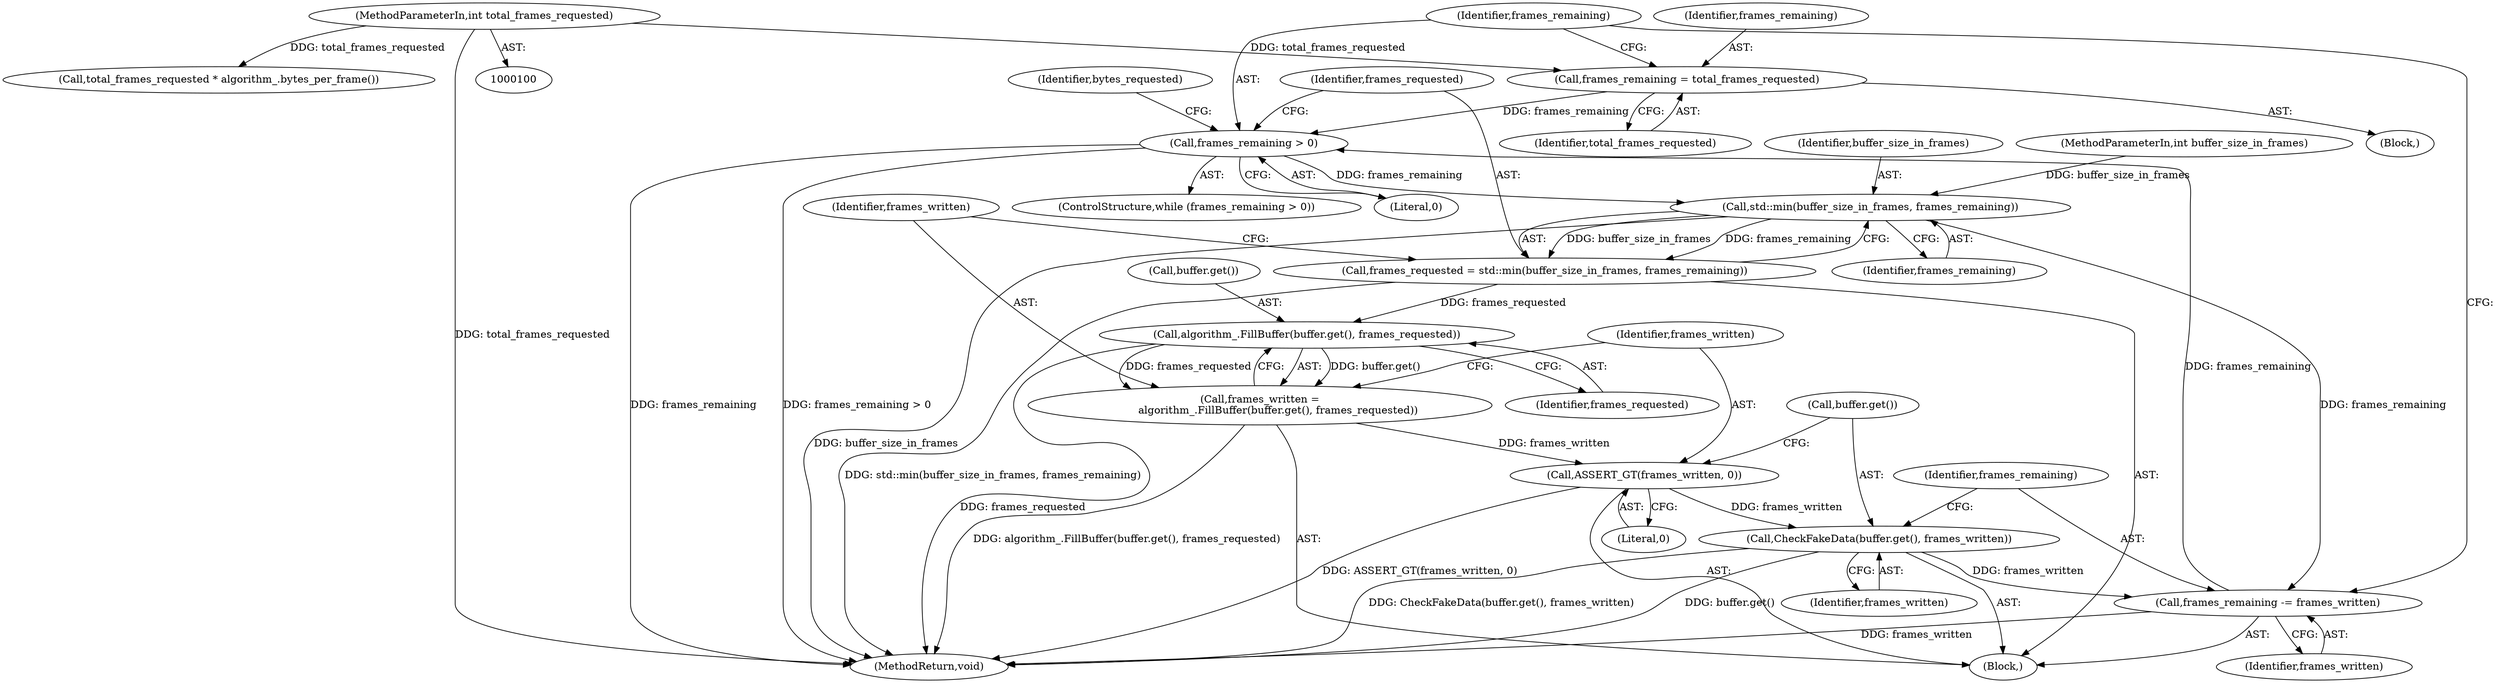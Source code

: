 digraph "0_Chrome_802ecdb9cee0d66fe546bdf24e98150f8f716ad8_8@API" {
"1000134" [label="(Call,frames_remaining = total_frames_requested)"];
"1000103" [label="(MethodParameterIn,int total_frames_requested)"];
"1000138" [label="(Call,frames_remaining > 0)"];
"1000145" [label="(Call,std::min(buffer_size_in_frames, frames_remaining))"];
"1000143" [label="(Call,frames_requested = std::min(buffer_size_in_frames, frames_remaining))"];
"1000151" [label="(Call,algorithm_.FillBuffer(buffer.get(), frames_requested))"];
"1000149" [label="(Call,frames_written =\n           algorithm_.FillBuffer(buffer.get(), frames_requested))"];
"1000154" [label="(Call,ASSERT_GT(frames_written, 0))"];
"1000157" [label="(Call,CheckFakeData(buffer.get(), frames_written))"];
"1000160" [label="(Call,frames_remaining -= frames_written)"];
"1000139" [label="(Identifier,frames_remaining)"];
"1000166" [label="(Call,total_frames_requested * algorithm_.bytes_per_frame())"];
"1000151" [label="(Call,algorithm_.FillBuffer(buffer.get(), frames_requested))"];
"1000143" [label="(Call,frames_requested = std::min(buffer_size_in_frames, frames_remaining))"];
"1000137" [label="(ControlStructure,while (frames_remaining > 0))"];
"1000155" [label="(Identifier,frames_written)"];
"1000157" [label="(Call,CheckFakeData(buffer.get(), frames_written))"];
"1000104" [label="(Block,)"];
"1000141" [label="(Block,)"];
"1000140" [label="(Literal,0)"];
"1000165" [label="(Identifier,bytes_requested)"];
"1000161" [label="(Identifier,frames_remaining)"];
"1000156" [label="(Literal,0)"];
"1000136" [label="(Identifier,total_frames_requested)"];
"1000138" [label="(Call,frames_remaining > 0)"];
"1000160" [label="(Call,frames_remaining -= frames_written)"];
"1000135" [label="(Identifier,frames_remaining)"];
"1000147" [label="(Identifier,frames_remaining)"];
"1000146" [label="(Identifier,buffer_size_in_frames)"];
"1000153" [label="(Identifier,frames_requested)"];
"1000159" [label="(Identifier,frames_written)"];
"1000162" [label="(Identifier,frames_written)"];
"1000103" [label="(MethodParameterIn,int total_frames_requested)"];
"1000102" [label="(MethodParameterIn,int buffer_size_in_frames)"];
"1000149" [label="(Call,frames_written =\n           algorithm_.FillBuffer(buffer.get(), frames_requested))"];
"1000154" [label="(Call,ASSERT_GT(frames_written, 0))"];
"1000134" [label="(Call,frames_remaining = total_frames_requested)"];
"1000152" [label="(Call,buffer.get())"];
"1000145" [label="(Call,std::min(buffer_size_in_frames, frames_remaining))"];
"1000150" [label="(Identifier,frames_written)"];
"1000158" [label="(Call,buffer.get())"];
"1000208" [label="(MethodReturn,void)"];
"1000144" [label="(Identifier,frames_requested)"];
"1000134" -> "1000104"  [label="AST: "];
"1000134" -> "1000136"  [label="CFG: "];
"1000135" -> "1000134"  [label="AST: "];
"1000136" -> "1000134"  [label="AST: "];
"1000139" -> "1000134"  [label="CFG: "];
"1000103" -> "1000134"  [label="DDG: total_frames_requested"];
"1000134" -> "1000138"  [label="DDG: frames_remaining"];
"1000103" -> "1000100"  [label="AST: "];
"1000103" -> "1000208"  [label="DDG: total_frames_requested"];
"1000103" -> "1000166"  [label="DDG: total_frames_requested"];
"1000138" -> "1000137"  [label="AST: "];
"1000138" -> "1000140"  [label="CFG: "];
"1000139" -> "1000138"  [label="AST: "];
"1000140" -> "1000138"  [label="AST: "];
"1000144" -> "1000138"  [label="CFG: "];
"1000165" -> "1000138"  [label="CFG: "];
"1000138" -> "1000208"  [label="DDG: frames_remaining"];
"1000138" -> "1000208"  [label="DDG: frames_remaining > 0"];
"1000160" -> "1000138"  [label="DDG: frames_remaining"];
"1000138" -> "1000145"  [label="DDG: frames_remaining"];
"1000145" -> "1000143"  [label="AST: "];
"1000145" -> "1000147"  [label="CFG: "];
"1000146" -> "1000145"  [label="AST: "];
"1000147" -> "1000145"  [label="AST: "];
"1000143" -> "1000145"  [label="CFG: "];
"1000145" -> "1000208"  [label="DDG: buffer_size_in_frames"];
"1000145" -> "1000143"  [label="DDG: buffer_size_in_frames"];
"1000145" -> "1000143"  [label="DDG: frames_remaining"];
"1000102" -> "1000145"  [label="DDG: buffer_size_in_frames"];
"1000145" -> "1000160"  [label="DDG: frames_remaining"];
"1000143" -> "1000141"  [label="AST: "];
"1000144" -> "1000143"  [label="AST: "];
"1000150" -> "1000143"  [label="CFG: "];
"1000143" -> "1000208"  [label="DDG: std::min(buffer_size_in_frames, frames_remaining)"];
"1000143" -> "1000151"  [label="DDG: frames_requested"];
"1000151" -> "1000149"  [label="AST: "];
"1000151" -> "1000153"  [label="CFG: "];
"1000152" -> "1000151"  [label="AST: "];
"1000153" -> "1000151"  [label="AST: "];
"1000149" -> "1000151"  [label="CFG: "];
"1000151" -> "1000208"  [label="DDG: frames_requested"];
"1000151" -> "1000149"  [label="DDG: buffer.get()"];
"1000151" -> "1000149"  [label="DDG: frames_requested"];
"1000149" -> "1000141"  [label="AST: "];
"1000150" -> "1000149"  [label="AST: "];
"1000155" -> "1000149"  [label="CFG: "];
"1000149" -> "1000208"  [label="DDG: algorithm_.FillBuffer(buffer.get(), frames_requested)"];
"1000149" -> "1000154"  [label="DDG: frames_written"];
"1000154" -> "1000141"  [label="AST: "];
"1000154" -> "1000156"  [label="CFG: "];
"1000155" -> "1000154"  [label="AST: "];
"1000156" -> "1000154"  [label="AST: "];
"1000158" -> "1000154"  [label="CFG: "];
"1000154" -> "1000208"  [label="DDG: ASSERT_GT(frames_written, 0)"];
"1000154" -> "1000157"  [label="DDG: frames_written"];
"1000157" -> "1000141"  [label="AST: "];
"1000157" -> "1000159"  [label="CFG: "];
"1000158" -> "1000157"  [label="AST: "];
"1000159" -> "1000157"  [label="AST: "];
"1000161" -> "1000157"  [label="CFG: "];
"1000157" -> "1000208"  [label="DDG: CheckFakeData(buffer.get(), frames_written)"];
"1000157" -> "1000208"  [label="DDG: buffer.get()"];
"1000157" -> "1000160"  [label="DDG: frames_written"];
"1000160" -> "1000141"  [label="AST: "];
"1000160" -> "1000162"  [label="CFG: "];
"1000161" -> "1000160"  [label="AST: "];
"1000162" -> "1000160"  [label="AST: "];
"1000139" -> "1000160"  [label="CFG: "];
"1000160" -> "1000208"  [label="DDG: frames_written"];
}

